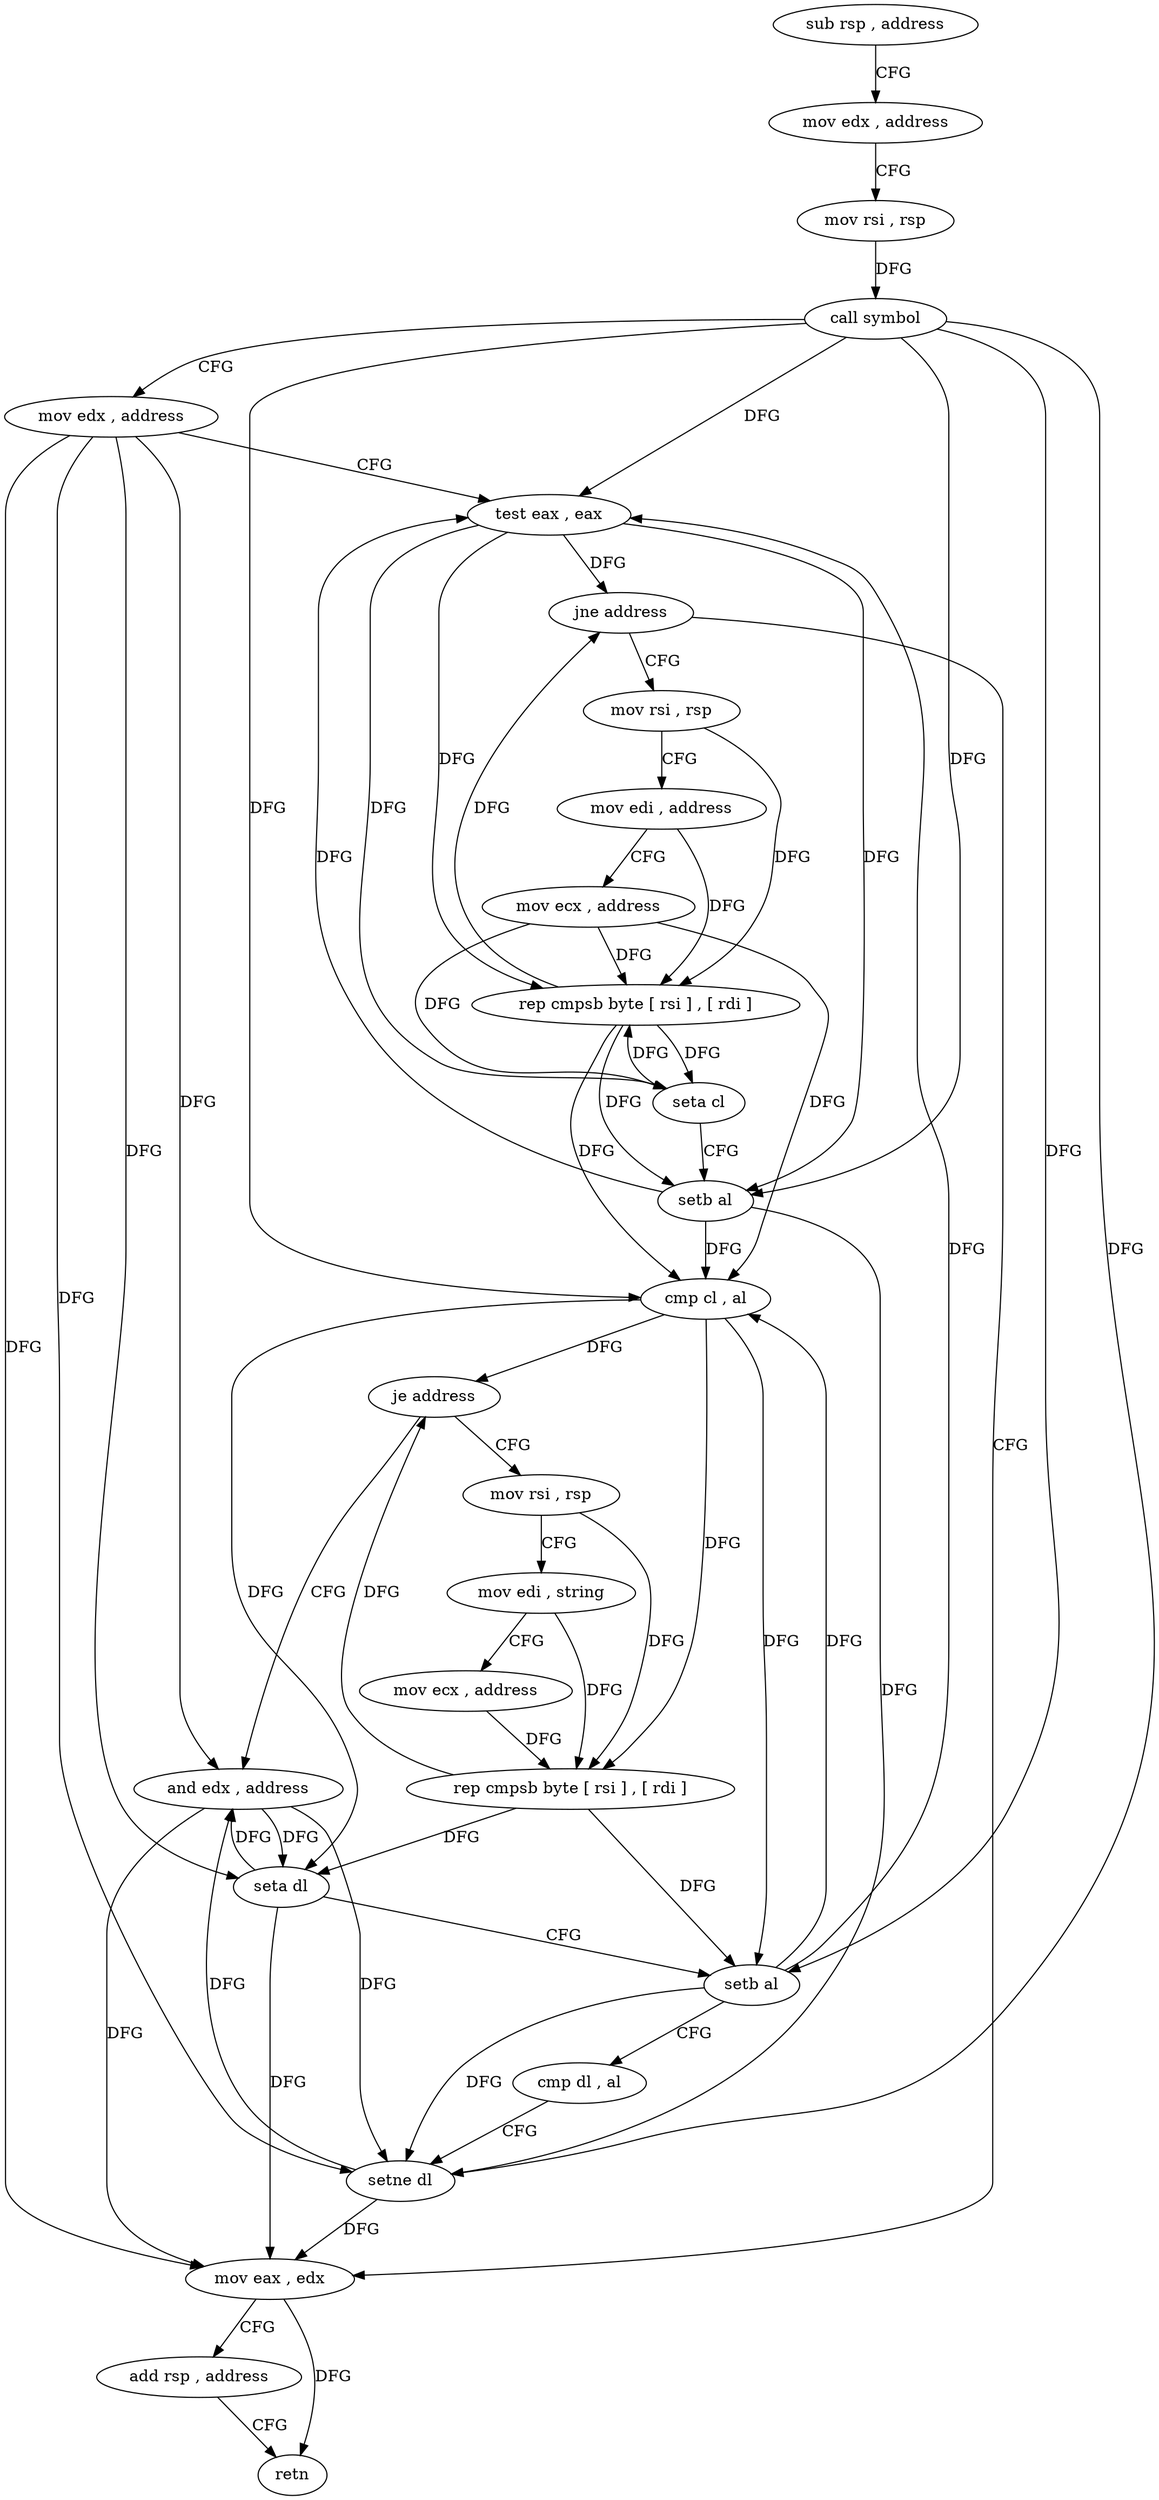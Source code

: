 digraph "func" {
"4400593" [label = "sub rsp , address" ]
"4400600" [label = "mov edx , address" ]
"4400605" [label = "mov rsi , rsp" ]
"4400608" [label = "call symbol" ]
"4400613" [label = "mov edx , address" ]
"4400618" [label = "test eax , eax" ]
"4400620" [label = "jne address" ]
"4400676" [label = "mov eax , edx" ]
"4400622" [label = "mov rsi , rsp" ]
"4400678" [label = "add rsp , address" ]
"4400685" [label = "retn" ]
"4400625" [label = "mov edi , address" ]
"4400630" [label = "mov ecx , address" ]
"4400635" [label = "rep cmpsb byte [ rsi ] , [ rdi ]" ]
"4400637" [label = "seta cl" ]
"4400640" [label = "setb al" ]
"4400643" [label = "cmp cl , al" ]
"4400645" [label = "je address" ]
"4400673" [label = "and edx , address" ]
"4400647" [label = "mov rsi , rsp" ]
"4400650" [label = "mov edi , string" ]
"4400655" [label = "mov ecx , address" ]
"4400660" [label = "rep cmpsb byte [ rsi ] , [ rdi ]" ]
"4400662" [label = "seta dl" ]
"4400665" [label = "setb al" ]
"4400668" [label = "cmp dl , al" ]
"4400670" [label = "setne dl" ]
"4400593" -> "4400600" [ label = "CFG" ]
"4400600" -> "4400605" [ label = "CFG" ]
"4400605" -> "4400608" [ label = "DFG" ]
"4400608" -> "4400613" [ label = "CFG" ]
"4400608" -> "4400618" [ label = "DFG" ]
"4400608" -> "4400640" [ label = "DFG" ]
"4400608" -> "4400643" [ label = "DFG" ]
"4400608" -> "4400665" [ label = "DFG" ]
"4400608" -> "4400670" [ label = "DFG" ]
"4400613" -> "4400618" [ label = "CFG" ]
"4400613" -> "4400676" [ label = "DFG" ]
"4400613" -> "4400673" [ label = "DFG" ]
"4400613" -> "4400662" [ label = "DFG" ]
"4400613" -> "4400670" [ label = "DFG" ]
"4400618" -> "4400620" [ label = "DFG" ]
"4400618" -> "4400637" [ label = "DFG" ]
"4400618" -> "4400640" [ label = "DFG" ]
"4400618" -> "4400635" [ label = "DFG" ]
"4400620" -> "4400676" [ label = "CFG" ]
"4400620" -> "4400622" [ label = "CFG" ]
"4400676" -> "4400678" [ label = "CFG" ]
"4400676" -> "4400685" [ label = "DFG" ]
"4400622" -> "4400625" [ label = "CFG" ]
"4400622" -> "4400635" [ label = "DFG" ]
"4400678" -> "4400685" [ label = "CFG" ]
"4400625" -> "4400630" [ label = "CFG" ]
"4400625" -> "4400635" [ label = "DFG" ]
"4400630" -> "4400635" [ label = "DFG" ]
"4400630" -> "4400637" [ label = "DFG" ]
"4400630" -> "4400643" [ label = "DFG" ]
"4400635" -> "4400637" [ label = "DFG" ]
"4400635" -> "4400620" [ label = "DFG" ]
"4400635" -> "4400640" [ label = "DFG" ]
"4400635" -> "4400643" [ label = "DFG" ]
"4400637" -> "4400640" [ label = "CFG" ]
"4400637" -> "4400635" [ label = "DFG" ]
"4400640" -> "4400643" [ label = "DFG" ]
"4400640" -> "4400618" [ label = "DFG" ]
"4400640" -> "4400670" [ label = "DFG" ]
"4400643" -> "4400645" [ label = "DFG" ]
"4400643" -> "4400662" [ label = "DFG" ]
"4400643" -> "4400665" [ label = "DFG" ]
"4400643" -> "4400660" [ label = "DFG" ]
"4400645" -> "4400673" [ label = "CFG" ]
"4400645" -> "4400647" [ label = "CFG" ]
"4400673" -> "4400676" [ label = "DFG" ]
"4400673" -> "4400662" [ label = "DFG" ]
"4400673" -> "4400670" [ label = "DFG" ]
"4400647" -> "4400650" [ label = "CFG" ]
"4400647" -> "4400660" [ label = "DFG" ]
"4400650" -> "4400655" [ label = "CFG" ]
"4400650" -> "4400660" [ label = "DFG" ]
"4400655" -> "4400660" [ label = "DFG" ]
"4400660" -> "4400662" [ label = "DFG" ]
"4400660" -> "4400645" [ label = "DFG" ]
"4400660" -> "4400665" [ label = "DFG" ]
"4400662" -> "4400665" [ label = "CFG" ]
"4400662" -> "4400676" [ label = "DFG" ]
"4400662" -> "4400673" [ label = "DFG" ]
"4400665" -> "4400668" [ label = "CFG" ]
"4400665" -> "4400618" [ label = "DFG" ]
"4400665" -> "4400643" [ label = "DFG" ]
"4400665" -> "4400670" [ label = "DFG" ]
"4400668" -> "4400670" [ label = "CFG" ]
"4400670" -> "4400673" [ label = "DFG" ]
"4400670" -> "4400676" [ label = "DFG" ]
}
